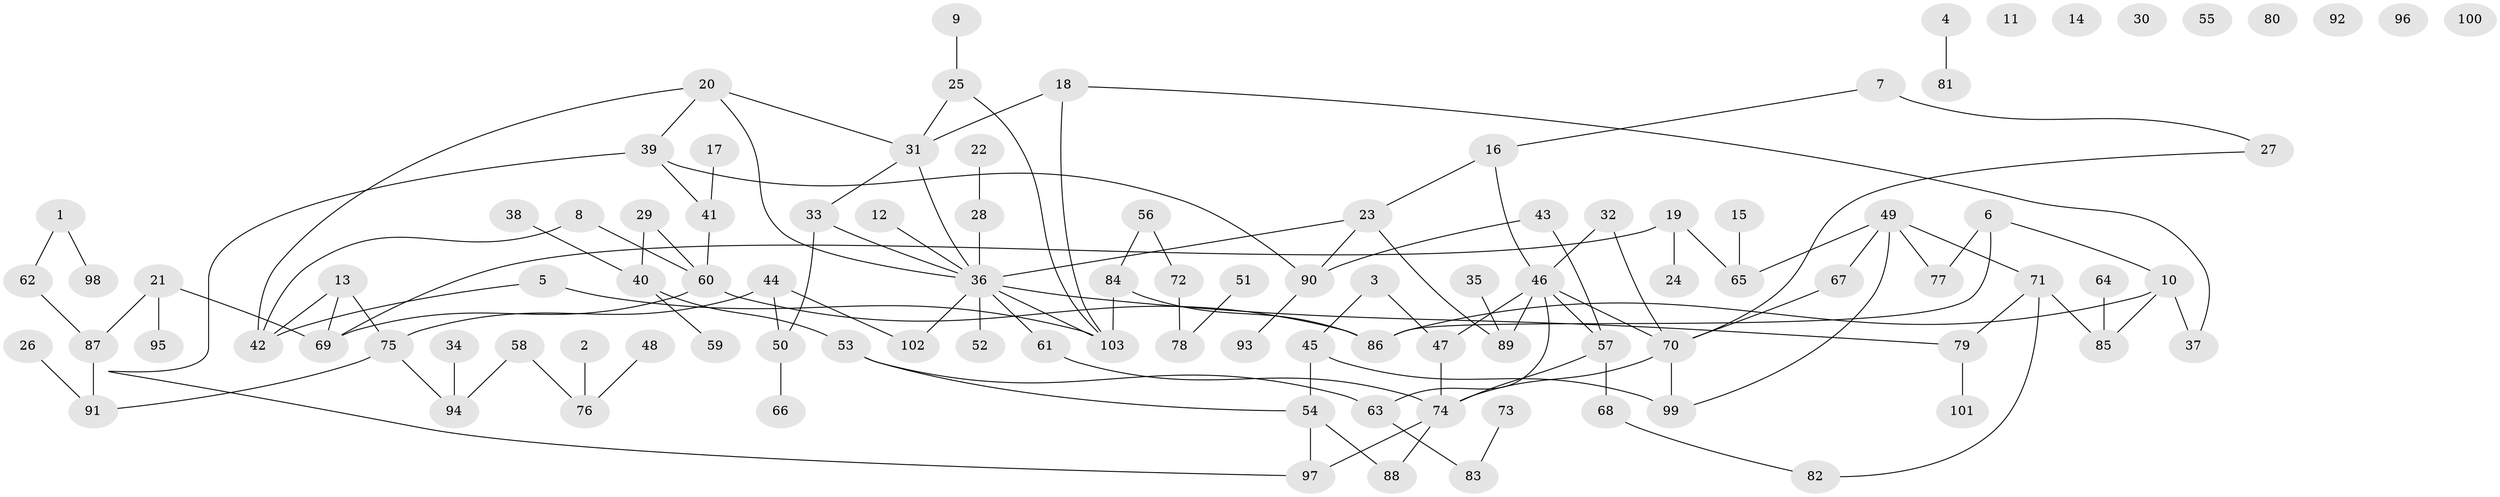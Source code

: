 // Generated by graph-tools (version 1.1) at 2025/49/03/09/25 03:49:05]
// undirected, 103 vertices, 126 edges
graph export_dot {
graph [start="1"]
  node [color=gray90,style=filled];
  1;
  2;
  3;
  4;
  5;
  6;
  7;
  8;
  9;
  10;
  11;
  12;
  13;
  14;
  15;
  16;
  17;
  18;
  19;
  20;
  21;
  22;
  23;
  24;
  25;
  26;
  27;
  28;
  29;
  30;
  31;
  32;
  33;
  34;
  35;
  36;
  37;
  38;
  39;
  40;
  41;
  42;
  43;
  44;
  45;
  46;
  47;
  48;
  49;
  50;
  51;
  52;
  53;
  54;
  55;
  56;
  57;
  58;
  59;
  60;
  61;
  62;
  63;
  64;
  65;
  66;
  67;
  68;
  69;
  70;
  71;
  72;
  73;
  74;
  75;
  76;
  77;
  78;
  79;
  80;
  81;
  82;
  83;
  84;
  85;
  86;
  87;
  88;
  89;
  90;
  91;
  92;
  93;
  94;
  95;
  96;
  97;
  98;
  99;
  100;
  101;
  102;
  103;
  1 -- 62;
  1 -- 98;
  2 -- 76;
  3 -- 45;
  3 -- 47;
  4 -- 81;
  5 -- 42;
  5 -- 103;
  6 -- 10;
  6 -- 77;
  6 -- 86;
  7 -- 16;
  7 -- 27;
  8 -- 42;
  8 -- 60;
  9 -- 25;
  10 -- 37;
  10 -- 85;
  10 -- 86;
  12 -- 36;
  13 -- 42;
  13 -- 69;
  13 -- 75;
  15 -- 65;
  16 -- 23;
  16 -- 46;
  17 -- 41;
  18 -- 31;
  18 -- 37;
  18 -- 103;
  19 -- 24;
  19 -- 65;
  19 -- 69;
  20 -- 31;
  20 -- 36;
  20 -- 39;
  20 -- 42;
  21 -- 69;
  21 -- 87;
  21 -- 95;
  22 -- 28;
  23 -- 36;
  23 -- 89;
  23 -- 90;
  25 -- 31;
  25 -- 103;
  26 -- 91;
  27 -- 70;
  28 -- 36;
  29 -- 40;
  29 -- 60;
  31 -- 33;
  31 -- 36;
  32 -- 46;
  32 -- 70;
  33 -- 36;
  33 -- 50;
  34 -- 94;
  35 -- 89;
  36 -- 52;
  36 -- 61;
  36 -- 79;
  36 -- 102;
  36 -- 103;
  38 -- 40;
  39 -- 41;
  39 -- 90;
  39 -- 97;
  40 -- 53;
  40 -- 59;
  41 -- 60;
  43 -- 57;
  43 -- 90;
  44 -- 50;
  44 -- 75;
  44 -- 102;
  45 -- 54;
  45 -- 99;
  46 -- 47;
  46 -- 57;
  46 -- 63;
  46 -- 70;
  46 -- 89;
  47 -- 74;
  48 -- 76;
  49 -- 65;
  49 -- 67;
  49 -- 71;
  49 -- 77;
  49 -- 99;
  50 -- 66;
  51 -- 78;
  53 -- 54;
  53 -- 63;
  54 -- 88;
  54 -- 97;
  56 -- 72;
  56 -- 84;
  57 -- 68;
  57 -- 74;
  58 -- 76;
  58 -- 94;
  60 -- 69;
  60 -- 86;
  61 -- 74;
  62 -- 87;
  63 -- 83;
  64 -- 85;
  67 -- 70;
  68 -- 82;
  70 -- 74;
  70 -- 99;
  71 -- 79;
  71 -- 82;
  71 -- 85;
  72 -- 78;
  73 -- 83;
  74 -- 88;
  74 -- 97;
  75 -- 91;
  75 -- 94;
  79 -- 101;
  84 -- 86;
  84 -- 103;
  87 -- 91;
  90 -- 93;
}
